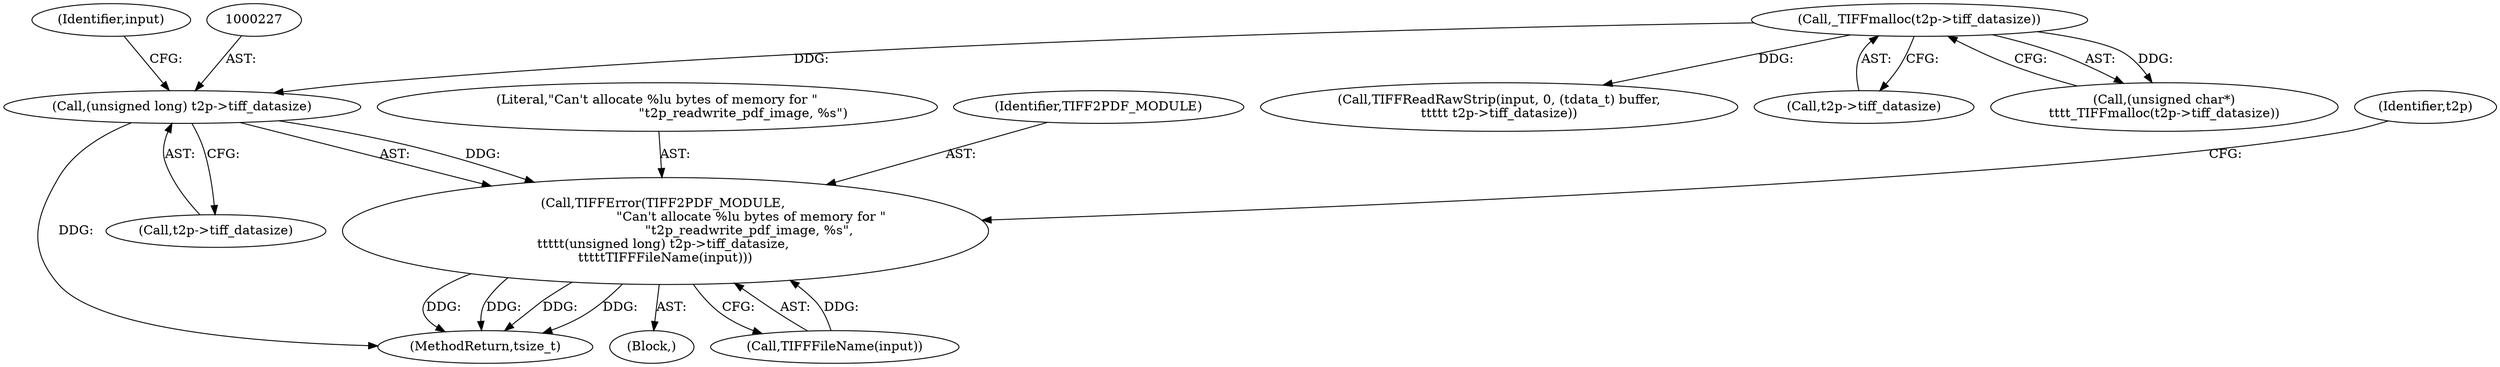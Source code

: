 digraph "0_libtiff_83a4b92815ea04969d494416eaae3d4c6b338e4a#diff-c8b4b355f9b5c06d585b23138e1c185f_4@pointer" {
"1000226" [label="(Call,(unsigned long) t2p->tiff_datasize)"];
"1000214" [label="(Call,_TIFFmalloc(t2p->tiff_datasize))"];
"1000223" [label="(Call,TIFFError(TIFF2PDF_MODULE, \n                                          \"Can't allocate %lu bytes of memory for \"\n                                          \"t2p_readwrite_pdf_image, %s\", \n\t\t\t\t\t(unsigned long) t2p->tiff_datasize, \n\t\t\t\t\tTIFFFileName(input)))"];
"1000214" [label="(Call,_TIFFmalloc(t2p->tiff_datasize))"];
"1000226" [label="(Call,(unsigned long) t2p->tiff_datasize)"];
"1000225" [label="(Literal,\"Can't allocate %lu bytes of memory for \"\n                                          \"t2p_readwrite_pdf_image, %s\")"];
"1000212" [label="(Call,(unsigned char*)\n\t\t\t\t_TIFFmalloc(t2p->tiff_datasize))"];
"1000240" [label="(Call,TIFFReadRawStrip(input, 0, (tdata_t) buffer,\n\t\t\t\t\t t2p->tiff_datasize))"];
"1001945" [label="(MethodReturn,tsize_t)"];
"1000222" [label="(Block,)"];
"1000231" [label="(Call,TIFFFileName(input))"];
"1000215" [label="(Call,t2p->tiff_datasize)"];
"1000224" [label="(Identifier,TIFF2PDF_MODULE)"];
"1000235" [label="(Identifier,t2p)"];
"1000228" [label="(Call,t2p->tiff_datasize)"];
"1000223" [label="(Call,TIFFError(TIFF2PDF_MODULE, \n                                          \"Can't allocate %lu bytes of memory for \"\n                                          \"t2p_readwrite_pdf_image, %s\", \n\t\t\t\t\t(unsigned long) t2p->tiff_datasize, \n\t\t\t\t\tTIFFFileName(input)))"];
"1000232" [label="(Identifier,input)"];
"1000226" -> "1000223"  [label="AST: "];
"1000226" -> "1000228"  [label="CFG: "];
"1000227" -> "1000226"  [label="AST: "];
"1000228" -> "1000226"  [label="AST: "];
"1000232" -> "1000226"  [label="CFG: "];
"1000226" -> "1001945"  [label="DDG: "];
"1000226" -> "1000223"  [label="DDG: "];
"1000214" -> "1000226"  [label="DDG: "];
"1000214" -> "1000212"  [label="AST: "];
"1000214" -> "1000215"  [label="CFG: "];
"1000215" -> "1000214"  [label="AST: "];
"1000212" -> "1000214"  [label="CFG: "];
"1000214" -> "1000212"  [label="DDG: "];
"1000214" -> "1000240"  [label="DDG: "];
"1000223" -> "1000222"  [label="AST: "];
"1000223" -> "1000231"  [label="CFG: "];
"1000224" -> "1000223"  [label="AST: "];
"1000225" -> "1000223"  [label="AST: "];
"1000231" -> "1000223"  [label="AST: "];
"1000235" -> "1000223"  [label="CFG: "];
"1000223" -> "1001945"  [label="DDG: "];
"1000223" -> "1001945"  [label="DDG: "];
"1000223" -> "1001945"  [label="DDG: "];
"1000223" -> "1001945"  [label="DDG: "];
"1000231" -> "1000223"  [label="DDG: "];
}

